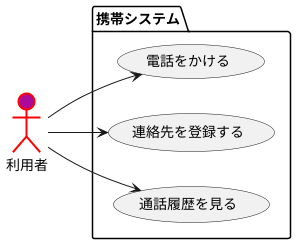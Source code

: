 @startuml ユースケース図
left to right direction
actor 利用者 #AA0999;line:Red;line.bold;
package 携帯システム {
usecase 連絡先を登録する
usecase 電話をかける
usecase 通話履歴を見る
}
利用者 --> 連絡先を登録する
利用者 -left-> 電話をかける
利用者 --> 通話履歴を見る
@enduml